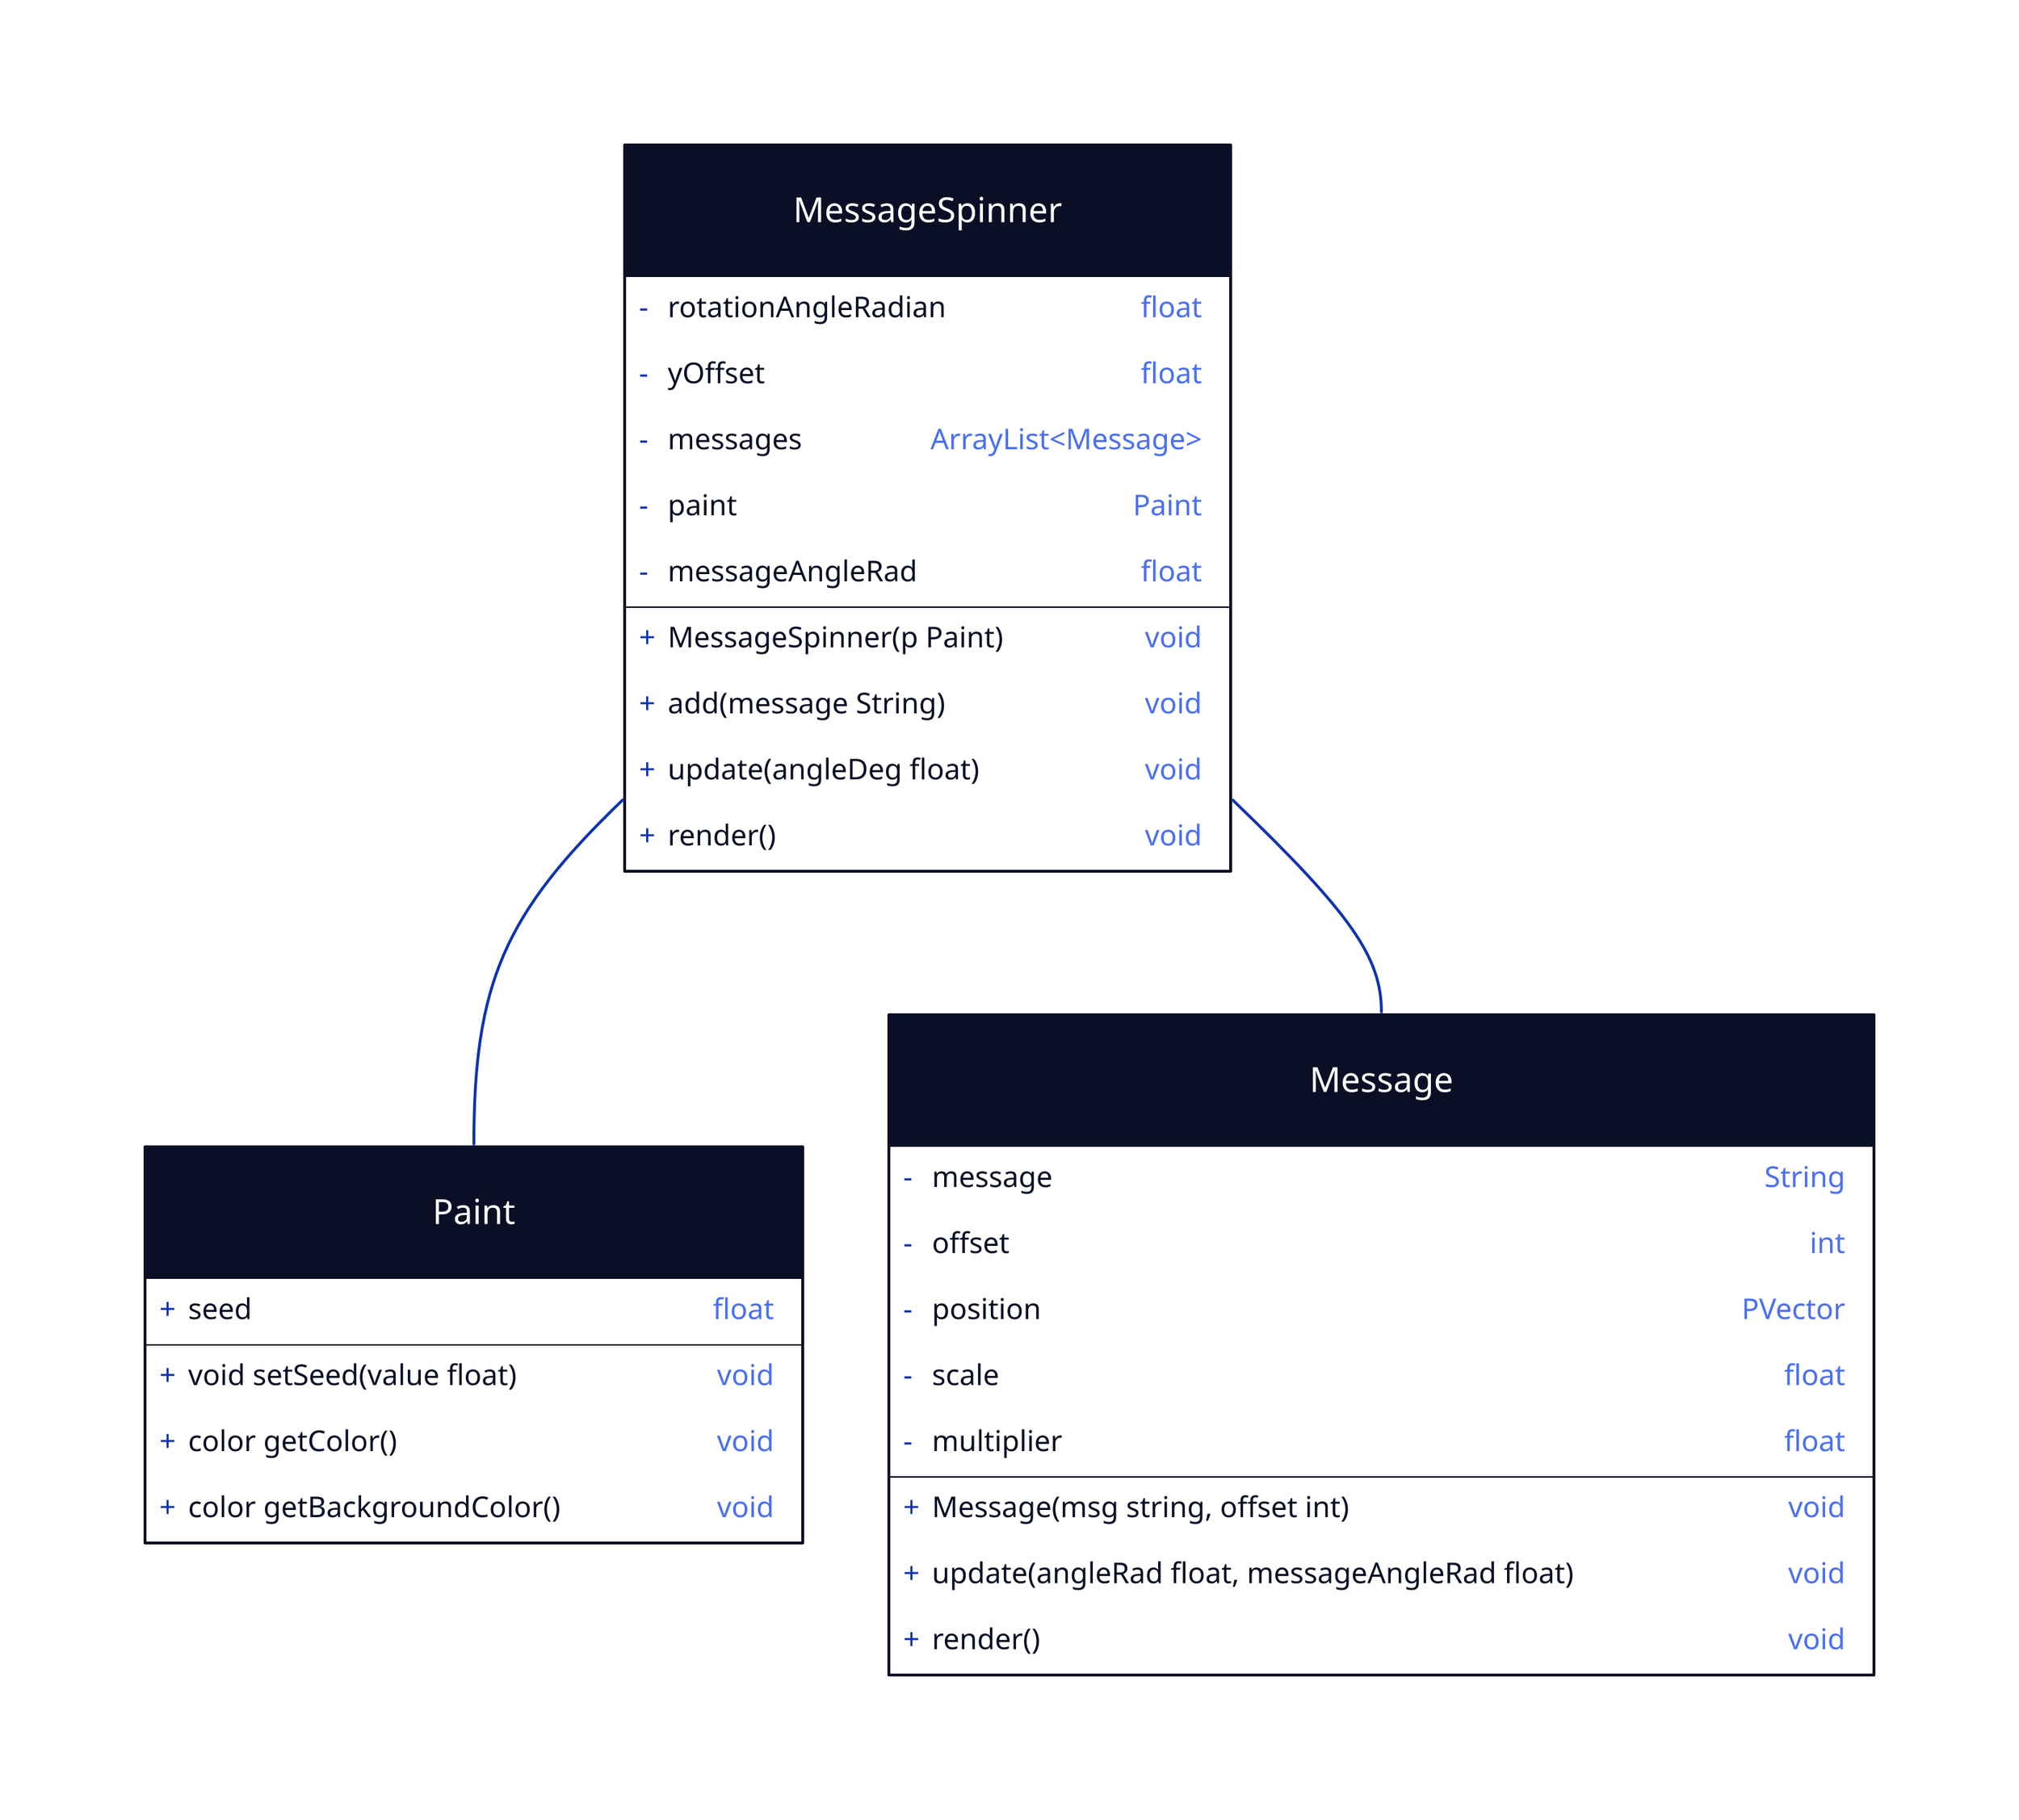 Message: {
  shape: class
  - message: String
  - offset: int
  - position: PVector
  - scale: float
  - multiplier: float
  Message(msg string, offset int)
  update(angleRad float, messageAngleRad float)
  render()
}

Paint: {
  shape: class
  seed: float

  void setSeed(value float)
  color getColor()
  color getBackgroundColor()
}

MessageSpinner: {
  shape: class

  -rotationAngleRadian: float
  -yOffset: float
  -messages: ArrayList<Message>
  -paint: Paint
  -messageAngleRad: float
  MessageSpinner(p Paint)
  add(message String)
  update(angleDeg float)
  render()
}

MessageSpinner -- Paint
MessageSpinner -- Message
